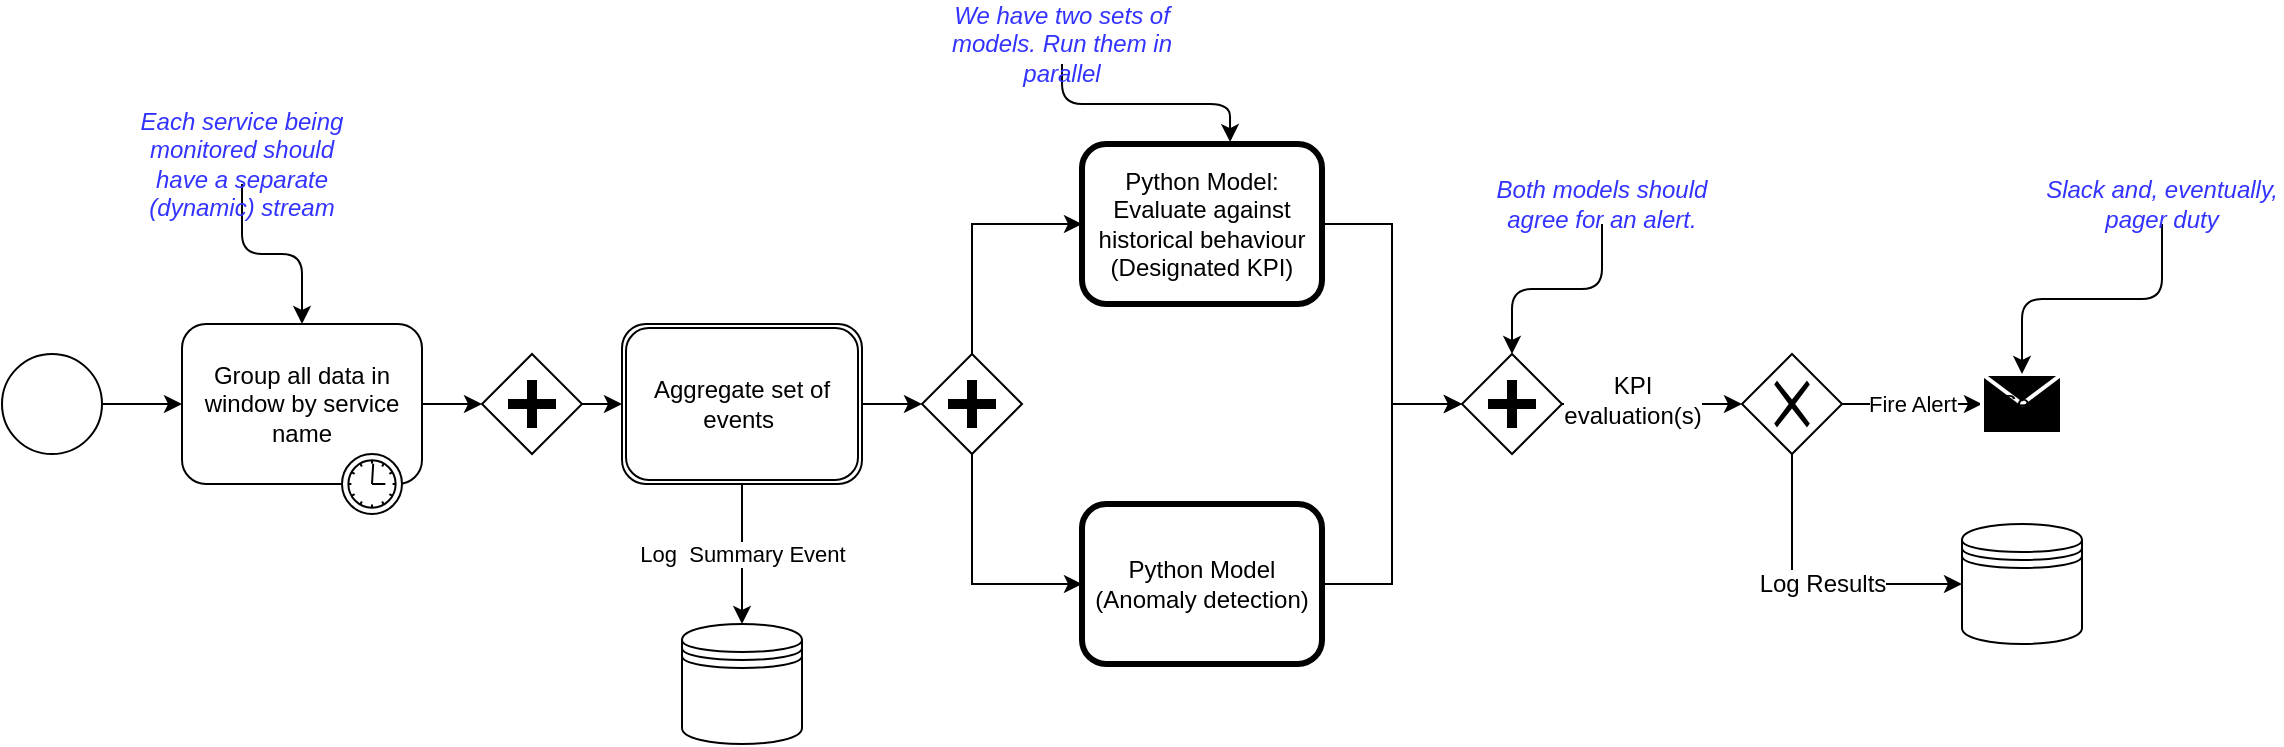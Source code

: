 <mxfile version="12.2.3" type="github" pages="1">
  <diagram id="oRTdJUQ81FadgueAYfas" name="Page-1">
    <mxGraphModel dx="717" dy="487" grid="1" gridSize="10" guides="1" tooltips="1" connect="1" arrows="1" fold="1" page="1" pageScale="1" pageWidth="850" pageHeight="1100" math="0" shadow="0">
      <root>
        <mxCell id="0"/>
        <mxCell id="1" parent="0"/>
        <mxCell id="jXaiOdSxwaXMNZtHvL1T-15" style="edgeStyle=orthogonalEdgeStyle;rounded=0;orthogonalLoop=1;jettySize=auto;html=1;entryX=0;entryY=0.5;entryDx=0;entryDy=0;" edge="1" parent="1" source="jXaiOdSxwaXMNZtHvL1T-1" target="jXaiOdSxwaXMNZtHvL1T-10">
          <mxGeometry relative="1" as="geometry"/>
        </mxCell>
        <mxCell id="jXaiOdSxwaXMNZtHvL1T-1" value="Group all data in window by service name" style="html=1;whiteSpace=wrap;rounded=1;" vertex="1" parent="1">
          <mxGeometry x="120" y="230" width="120" height="80" as="geometry"/>
        </mxCell>
        <mxCell id="jXaiOdSxwaXMNZtHvL1T-2" value="" style="shape=mxgraph.bpmn.timer_start;perimeter=ellipsePerimeter;html=1;verticalLabelPosition=bottom;labelBackgroundColor=#ffffff;verticalAlign=top;outlineConnect=0;" vertex="1" parent="jXaiOdSxwaXMNZtHvL1T-1">
          <mxGeometry x="1" y="1" width="30" height="30" relative="1" as="geometry">
            <mxPoint x="-40" y="-15" as="offset"/>
          </mxGeometry>
        </mxCell>
        <mxCell id="jXaiOdSxwaXMNZtHvL1T-7" style="edgeStyle=orthogonalEdgeStyle;rounded=0;orthogonalLoop=1;jettySize=auto;html=1;exitX=1;exitY=0.5;exitDx=0;exitDy=0;entryX=0;entryY=0.5;entryDx=0;entryDy=0;" edge="1" parent="1" source="jXaiOdSxwaXMNZtHvL1T-3" target="jXaiOdSxwaXMNZtHvL1T-1">
          <mxGeometry relative="1" as="geometry"/>
        </mxCell>
        <mxCell id="jXaiOdSxwaXMNZtHvL1T-3" value="" style="shape=mxgraph.bpmn.shape;html=1;verticalLabelPosition=bottom;labelBackgroundColor=#ffffff;verticalAlign=top;align=center;perimeter=ellipsePerimeter;outlineConnect=0;outline=standard;symbol=general;" vertex="1" parent="1">
          <mxGeometry x="30" y="245" width="50" height="50" as="geometry"/>
        </mxCell>
        <mxCell id="jXaiOdSxwaXMNZtHvL1T-21" style="edgeStyle=orthogonalEdgeStyle;rounded=0;orthogonalLoop=1;jettySize=auto;html=1;exitX=1;exitY=0.5;exitDx=0;exitDy=0;entryX=0;entryY=0.5;entryDx=0;entryDy=0;" edge="1" parent="1" source="jXaiOdSxwaXMNZtHvL1T-8" target="jXaiOdSxwaXMNZtHvL1T-20">
          <mxGeometry relative="1" as="geometry"/>
        </mxCell>
        <mxCell id="jXaiOdSxwaXMNZtHvL1T-8" value="Python Model:&lt;br&gt;Evaluate against historical behaviour&lt;br&gt;(Designated KPI)" style="shape=ext;rounded=1;html=1;whiteSpace=wrap;strokeWidth=3;" vertex="1" parent="1">
          <mxGeometry x="570" y="140" width="120" height="80" as="geometry"/>
        </mxCell>
        <mxCell id="jXaiOdSxwaXMNZtHvL1T-22" style="edgeStyle=orthogonalEdgeStyle;rounded=0;orthogonalLoop=1;jettySize=auto;html=1;exitX=1;exitY=0.5;exitDx=0;exitDy=0;entryX=0;entryY=0.5;entryDx=0;entryDy=0;" edge="1" parent="1" source="jXaiOdSxwaXMNZtHvL1T-9" target="jXaiOdSxwaXMNZtHvL1T-20">
          <mxGeometry relative="1" as="geometry"/>
        </mxCell>
        <mxCell id="jXaiOdSxwaXMNZtHvL1T-9" value="Python Model (Anomaly detection)" style="shape=ext;rounded=1;html=1;whiteSpace=wrap;strokeWidth=3;" vertex="1" parent="1">
          <mxGeometry x="570" y="320" width="120" height="80" as="geometry"/>
        </mxCell>
        <mxCell id="jXaiOdSxwaXMNZtHvL1T-16" style="edgeStyle=orthogonalEdgeStyle;rounded=0;orthogonalLoop=1;jettySize=auto;html=1;exitX=1;exitY=0.5;exitDx=0;exitDy=0;entryX=0;entryY=0.5;entryDx=0;entryDy=0;" edge="1" parent="1" source="jXaiOdSxwaXMNZtHvL1T-10" target="jXaiOdSxwaXMNZtHvL1T-11">
          <mxGeometry relative="1" as="geometry"/>
        </mxCell>
        <mxCell id="jXaiOdSxwaXMNZtHvL1T-10" value="" style="shape=mxgraph.bpmn.shape;html=1;verticalLabelPosition=bottom;labelBackgroundColor=#ffffff;verticalAlign=top;align=center;perimeter=rhombusPerimeter;background=gateway;outlineConnect=0;outline=none;symbol=parallelGw;" vertex="1" parent="1">
          <mxGeometry x="270" y="245" width="50" height="50" as="geometry"/>
        </mxCell>
        <mxCell id="jXaiOdSxwaXMNZtHvL1T-14" value="Log&amp;nbsp; Summary Event" style="edgeStyle=orthogonalEdgeStyle;rounded=0;orthogonalLoop=1;jettySize=auto;html=1;exitX=0.5;exitY=1;exitDx=0;exitDy=0;entryX=0.5;entryY=0;entryDx=0;entryDy=0;" edge="1" parent="1" source="jXaiOdSxwaXMNZtHvL1T-11" target="jXaiOdSxwaXMNZtHvL1T-12">
          <mxGeometry relative="1" as="geometry"/>
        </mxCell>
        <mxCell id="jXaiOdSxwaXMNZtHvL1T-17" value="" style="edgeStyle=orthogonalEdgeStyle;rounded=0;orthogonalLoop=1;jettySize=auto;html=1;" edge="1" parent="1" source="jXaiOdSxwaXMNZtHvL1T-11" target="jXaiOdSxwaXMNZtHvL1T-13">
          <mxGeometry relative="1" as="geometry"/>
        </mxCell>
        <mxCell id="jXaiOdSxwaXMNZtHvL1T-11" value="Aggregate set of events&amp;nbsp;" style="shape=ext;rounded=1;html=1;whiteSpace=wrap;double=1;" vertex="1" parent="1">
          <mxGeometry x="340" y="230" width="120" height="80" as="geometry"/>
        </mxCell>
        <mxCell id="jXaiOdSxwaXMNZtHvL1T-12" value="" style="shape=datastore;whiteSpace=wrap;html=1;" vertex="1" parent="1">
          <mxGeometry x="370" y="380" width="60" height="60" as="geometry"/>
        </mxCell>
        <mxCell id="jXaiOdSxwaXMNZtHvL1T-18" style="edgeStyle=orthogonalEdgeStyle;rounded=0;orthogonalLoop=1;jettySize=auto;html=1;exitX=0.5;exitY=0;exitDx=0;exitDy=0;entryX=0;entryY=0.5;entryDx=0;entryDy=0;" edge="1" parent="1" source="jXaiOdSxwaXMNZtHvL1T-13" target="jXaiOdSxwaXMNZtHvL1T-8">
          <mxGeometry relative="1" as="geometry"/>
        </mxCell>
        <mxCell id="jXaiOdSxwaXMNZtHvL1T-19" style="edgeStyle=orthogonalEdgeStyle;rounded=0;orthogonalLoop=1;jettySize=auto;html=1;exitX=0.5;exitY=1;exitDx=0;exitDy=0;entryX=0;entryY=0.5;entryDx=0;entryDy=0;" edge="1" parent="1" source="jXaiOdSxwaXMNZtHvL1T-13" target="jXaiOdSxwaXMNZtHvL1T-9">
          <mxGeometry relative="1" as="geometry"/>
        </mxCell>
        <mxCell id="jXaiOdSxwaXMNZtHvL1T-13" value="" style="shape=mxgraph.bpmn.shape;html=1;verticalLabelPosition=bottom;labelBackgroundColor=#ffffff;verticalAlign=top;align=center;perimeter=rhombusPerimeter;background=gateway;outlineConnect=0;outline=none;symbol=parallelGw;" vertex="1" parent="1">
          <mxGeometry x="490" y="245" width="50" height="50" as="geometry"/>
        </mxCell>
        <mxCell id="jXaiOdSxwaXMNZtHvL1T-25" style="edgeStyle=orthogonalEdgeStyle;rounded=0;orthogonalLoop=1;jettySize=auto;html=1;exitX=1;exitY=0.5;exitDx=0;exitDy=0;entryX=0;entryY=0.5;entryDx=0;entryDy=0;" edge="1" parent="1" source="jXaiOdSxwaXMNZtHvL1T-20" target="jXaiOdSxwaXMNZtHvL1T-24">
          <mxGeometry relative="1" as="geometry"/>
        </mxCell>
        <mxCell id="jXaiOdSxwaXMNZtHvL1T-26" value="KPI &lt;br&gt;evaluation(s)" style="text;html=1;resizable=0;points=[];align=center;verticalAlign=middle;labelBackgroundColor=#ffffff;" vertex="1" connectable="0" parent="jXaiOdSxwaXMNZtHvL1T-25">
          <mxGeometry x="-0.233" y="2" relative="1" as="geometry">
            <mxPoint as="offset"/>
          </mxGeometry>
        </mxCell>
        <mxCell id="jXaiOdSxwaXMNZtHvL1T-20" value="" style="shape=mxgraph.bpmn.shape;html=1;verticalLabelPosition=bottom;labelBackgroundColor=#ffffff;verticalAlign=top;align=center;perimeter=rhombusPerimeter;background=gateway;outlineConnect=0;outline=none;symbol=parallelGw;" vertex="1" parent="1">
          <mxGeometry x="760" y="245" width="50" height="50" as="geometry"/>
        </mxCell>
        <mxCell id="jXaiOdSxwaXMNZtHvL1T-28" value="Fire Alert" style="edgeStyle=orthogonalEdgeStyle;rounded=0;orthogonalLoop=1;jettySize=auto;html=1;exitX=1;exitY=0.5;exitDx=0;exitDy=0;entryX=0;entryY=0.5;entryDx=0;entryDy=0;" edge="1" parent="1" source="jXaiOdSxwaXMNZtHvL1T-24" target="jXaiOdSxwaXMNZtHvL1T-27">
          <mxGeometry relative="1" as="geometry"/>
        </mxCell>
        <mxCell id="jXaiOdSxwaXMNZtHvL1T-30" style="edgeStyle=orthogonalEdgeStyle;rounded=0;orthogonalLoop=1;jettySize=auto;html=1;exitX=0.5;exitY=1;exitDx=0;exitDy=0;entryX=0;entryY=0.5;entryDx=0;entryDy=0;" edge="1" parent="1" source="jXaiOdSxwaXMNZtHvL1T-24" target="jXaiOdSxwaXMNZtHvL1T-29">
          <mxGeometry relative="1" as="geometry"/>
        </mxCell>
        <mxCell id="jXaiOdSxwaXMNZtHvL1T-31" value="Log Results" style="text;html=1;resizable=0;points=[];align=center;verticalAlign=middle;labelBackgroundColor=#ffffff;" vertex="1" connectable="0" parent="jXaiOdSxwaXMNZtHvL1T-30">
          <mxGeometry x="-0.133" y="15" relative="1" as="geometry">
            <mxPoint x="15" y="15" as="offset"/>
          </mxGeometry>
        </mxCell>
        <mxCell id="jXaiOdSxwaXMNZtHvL1T-24" value="" style="shape=mxgraph.bpmn.shape;html=1;verticalLabelPosition=bottom;labelBackgroundColor=#ffffff;verticalAlign=top;align=center;perimeter=rhombusPerimeter;background=gateway;outlineConnect=0;outline=none;symbol=exclusiveGw;" vertex="1" parent="1">
          <mxGeometry x="900" y="245" width="50" height="50" as="geometry"/>
        </mxCell>
        <mxCell id="jXaiOdSxwaXMNZtHvL1T-27" value="Sen" style="shape=message;whiteSpace=wrap;html=1;outlineConnect=0;fillColor=#000000;strokeColor=#ffffff;strokeWidth=2;" vertex="1" parent="1">
          <mxGeometry x="1020" y="255" width="40" height="30" as="geometry"/>
        </mxCell>
        <mxCell id="jXaiOdSxwaXMNZtHvL1T-29" value="" style="shape=datastore;whiteSpace=wrap;html=1;" vertex="1" parent="1">
          <mxGeometry x="1010" y="330" width="60" height="60" as="geometry"/>
        </mxCell>
        <mxCell id="jXaiOdSxwaXMNZtHvL1T-36" style="edgeStyle=orthogonalEdgeStyle;rounded=1;orthogonalLoop=1;jettySize=auto;html=1;entryX=0.5;entryY=0;entryDx=0;entryDy=0;fontColor=#3333FF;" edge="1" parent="1" source="jXaiOdSxwaXMNZtHvL1T-34" target="jXaiOdSxwaXMNZtHvL1T-20">
          <mxGeometry relative="1" as="geometry"/>
        </mxCell>
        <mxCell id="jXaiOdSxwaXMNZtHvL1T-34" value="&lt;i&gt;Both models should agree for an alert.&lt;/i&gt;" style="text;html=1;strokeColor=none;fillColor=none;align=center;verticalAlign=middle;whiteSpace=wrap;rounded=0;fontColor=#3333FF;" vertex="1" parent="1">
          <mxGeometry x="770" y="160" width="120" height="20" as="geometry"/>
        </mxCell>
        <mxCell id="jXaiOdSxwaXMNZtHvL1T-38" style="edgeStyle=orthogonalEdgeStyle;rounded=1;orthogonalLoop=1;jettySize=auto;html=1;entryX=0.617;entryY=-0.012;entryDx=0;entryDy=0;entryPerimeter=0;fontColor=#3333FF;" edge="1" parent="1" source="jXaiOdSxwaXMNZtHvL1T-37" target="jXaiOdSxwaXMNZtHvL1T-8">
          <mxGeometry relative="1" as="geometry"/>
        </mxCell>
        <mxCell id="jXaiOdSxwaXMNZtHvL1T-37" value="&lt;i&gt;We have two sets of models. Run them in parallel&lt;/i&gt;" style="text;html=1;strokeColor=none;fillColor=none;align=center;verticalAlign=middle;whiteSpace=wrap;rounded=0;fontColor=#3333FF;" vertex="1" parent="1">
          <mxGeometry x="500" y="80" width="120" height="20" as="geometry"/>
        </mxCell>
        <mxCell id="jXaiOdSxwaXMNZtHvL1T-42" style="edgeStyle=orthogonalEdgeStyle;rounded=1;orthogonalLoop=1;jettySize=auto;html=1;entryX=0.5;entryY=0;entryDx=0;entryDy=0;fontColor=#3333FF;" edge="1" parent="1" source="jXaiOdSxwaXMNZtHvL1T-39" target="jXaiOdSxwaXMNZtHvL1T-27">
          <mxGeometry relative="1" as="geometry"/>
        </mxCell>
        <mxCell id="jXaiOdSxwaXMNZtHvL1T-39" value="&lt;i&gt;Slack and, eventually, pager duty&lt;/i&gt;" style="text;html=1;strokeColor=none;fillColor=none;align=center;verticalAlign=middle;whiteSpace=wrap;rounded=0;fontColor=#3333FF;" vertex="1" parent="1">
          <mxGeometry x="1050" y="160" width="120" height="20" as="geometry"/>
        </mxCell>
        <mxCell id="jXaiOdSxwaXMNZtHvL1T-44" style="edgeStyle=orthogonalEdgeStyle;rounded=1;orthogonalLoop=1;jettySize=auto;html=1;entryX=0.5;entryY=0;entryDx=0;entryDy=0;fontColor=#3333FF;" edge="1" parent="1" source="jXaiOdSxwaXMNZtHvL1T-43" target="jXaiOdSxwaXMNZtHvL1T-1">
          <mxGeometry relative="1" as="geometry"/>
        </mxCell>
        <mxCell id="jXaiOdSxwaXMNZtHvL1T-43" value="&lt;i&gt;Each service being monitored should have a separate (dynamic) stream&lt;/i&gt;" style="text;html=1;strokeColor=none;fillColor=none;align=center;verticalAlign=middle;whiteSpace=wrap;rounded=0;fontColor=#3333FF;" vertex="1" parent="1">
          <mxGeometry x="90" y="140" width="120" height="20" as="geometry"/>
        </mxCell>
      </root>
    </mxGraphModel>
  </diagram>
</mxfile>
